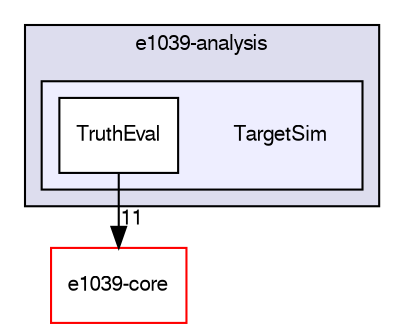 digraph "/dev/shm/kenichi/update-e1039-doc/e1039-analysis/TargetSim" {
  bgcolor=transparent;
  compound=true
  node [ fontsize="10", fontname="FreeSans"];
  edge [ labelfontsize="10", labelfontname="FreeSans"];
  subgraph clusterdir_99844dfacebbb87e315d9ca28a232aeb {
    graph [ bgcolor="#ddddee", pencolor="black", label="e1039-analysis" fontname="FreeSans", fontsize="10", URL="dir_99844dfacebbb87e315d9ca28a232aeb.html"]
  subgraph clusterdir_38f6dbb041f68a228054fd1afecc59ee {
    graph [ bgcolor="#eeeeff", pencolor="black", label="" URL="dir_38f6dbb041f68a228054fd1afecc59ee.html"];
    dir_38f6dbb041f68a228054fd1afecc59ee [shape=plaintext label="TargetSim"];
    dir_97feee2cc07c2ac3429240ebddd186e5 [shape=box label="TruthEval" color="black" fillcolor="white" style="filled" URL="dir_97feee2cc07c2ac3429240ebddd186e5.html"];
  }
  }
  dir_0a085354c5474f38d4b9d20ae746ec67 [shape=box label="e1039-core" color="red" URL="dir_0a085354c5474f38d4b9d20ae746ec67.html"];
  dir_97feee2cc07c2ac3429240ebddd186e5->dir_0a085354c5474f38d4b9d20ae746ec67 [headlabel="11", labeldistance=1.5 headhref="dir_000018_000019.html"];
}
